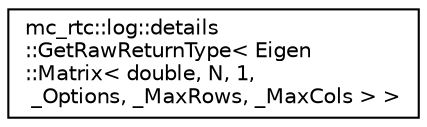 digraph "Graphical Class Hierarchy"
{
 // INTERACTIVE_SVG=YES
 // LATEX_PDF_SIZE
  edge [fontname="Helvetica",fontsize="10",labelfontname="Helvetica",labelfontsize="10"];
  node [fontname="Helvetica",fontsize="10",shape=record];
  rankdir="LR";
  Node0 [label="mc_rtc::log::details\l::GetRawReturnType\< Eigen\l::Matrix\< double, N, 1,\l _Options, _MaxRows, _MaxCols \> \>",height=0.2,width=0.4,color="black", fillcolor="white", style="filled",URL="$structmc__rtc_1_1log_1_1details_1_1GetRawReturnType_3_01Eigen_1_1Matrix_3_01double_00_01N_00_01131e1e736bda6798d6f468d50df35a0fe.html",tooltip=" "];
}

